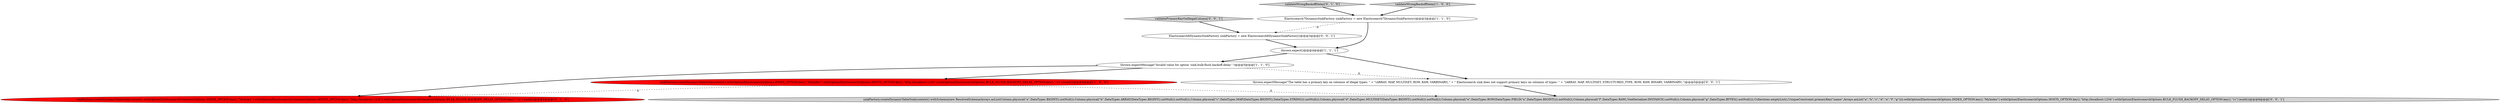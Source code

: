 digraph {
3 [style = filled, label = "sinkFactory.createDynamicTableSink(context().withOption(ElasticsearchOptions.INDEX_OPTION.key(),\"MyIndex\").withOption(ElasticsearchOptions.HOSTS_OPTION.key(),\"http://localhost:1234\").withOption(ElasticsearchOptions.BULK_FLUSH_BACKOFF_DELAY_OPTION.key(),\"-1s\").build())@@@6@@@['1', '0', '0']", fillcolor = red, shape = ellipse image = "AAA1AAABBB1BBB"];
0 [style = filled, label = "Elasticsearch7DynamicSinkFactory sinkFactory = new Elasticsearch7DynamicSinkFactory()@@@3@@@['1', '1', '0']", fillcolor = white, shape = ellipse image = "AAA0AAABBB1BBB"];
4 [style = filled, label = "thrown.expectMessage(\"Invalid value for option 'sink.bulk-flush.backoff.delay'.\")@@@5@@@['1', '1', '0']", fillcolor = white, shape = ellipse image = "AAA0AAABBB1BBB"];
5 [style = filled, label = "sinkFactory.createDynamicTableSink(context().withOption(ElasticsearchConnectorOptions.INDEX_OPTION.key(),\"MyIndex\").withOption(ElasticsearchConnectorOptions.HOSTS_OPTION.key(),\"http://localhost:1234\").withOption(ElasticsearchConnectorOptions.BULK_FLUSH_BACKOFF_DELAY_OPTION.key(),\"-1s\").build())@@@6@@@['0', '1', '0']", fillcolor = red, shape = ellipse image = "AAA1AAABBB2BBB"];
6 [style = filled, label = "validateWrongBackoffDelay['0', '1', '0']", fillcolor = lightgray, shape = diamond image = "AAA0AAABBB2BBB"];
10 [style = filled, label = "sinkFactory.createDynamicTableSink(context().withSchema(new ResolvedSchema(Arrays.asList(Column.physical(\"a\",DataTypes.BIGINT().notNull()),Column.physical(\"b\",DataTypes.ARRAY(DataTypes.BIGINT().notNull()).notNull()),Column.physical(\"c\",DataTypes.MAP(DataTypes.BIGINT(),DataTypes.STRING()).notNull()),Column.physical(\"d\",DataTypes.MULTISET(DataTypes.BIGINT().notNull()).notNull()),Column.physical(\"e\",DataTypes.ROW(DataTypes.FIELD(\"a\",DataTypes.BIGINT())).notNull()),Column.physical(\"f\",DataTypes.RAW(,VoidSerializer.INSTANCE).notNull()),Column.physical(\"g\",DataTypes.BYTES().notNull())),Collections.emptyList(),UniqueConstraint.primaryKey(\"name\",Arrays.asList(\"a\",\"b\",\"c\",\"d\",\"e\",\"f\",\"g\")))).withOption(ElasticsearchOptions.INDEX_OPTION.key(),\"MyIndex\").withOption(ElasticsearchOptions.HOSTS_OPTION.key(),\"http://localhost:1234\").withOption(ElasticsearchOptions.BULK_FLUSH_BACKOFF_DELAY_OPTION.key(),\"1s\").build())@@@6@@@['0', '0', '1']", fillcolor = lightgray, shape = ellipse image = "AAA0AAABBB3BBB"];
1 [style = filled, label = "validateWrongBackoffDelay['1', '0', '0']", fillcolor = lightgray, shape = diamond image = "AAA0AAABBB1BBB"];
9 [style = filled, label = "thrown.expectMessage(\"The table has a primary key on columns of illegal types: \" + \"(ARRAY, MAP, MULTISET, ROW, RAW, VARBINARY(.\" + \" Elasticsearch sink does not support primary keys on columns of types: \" + \"(ARRAY, MAP, MULTISET, STRUCTURED_TYPE, ROW, RAW, BINARY, VARBINARY(.\")@@@5@@@['0', '0', '1']", fillcolor = white, shape = ellipse image = "AAA0AAABBB3BBB"];
7 [style = filled, label = "validatePrimaryKeyOnIllegalColumn['0', '0', '1']", fillcolor = lightgray, shape = diamond image = "AAA0AAABBB3BBB"];
8 [style = filled, label = "Elasticsearch6DynamicSinkFactory sinkFactory = new Elasticsearch6DynamicSinkFactory()@@@3@@@['0', '0', '1']", fillcolor = white, shape = ellipse image = "AAA0AAABBB3BBB"];
2 [style = filled, label = "thrown.expect()@@@4@@@['1', '1', '1']", fillcolor = white, shape = ellipse image = "AAA0AAABBB1BBB"];
3->5 [style = dashed, label="0"];
0->8 [style = dashed, label="0"];
4->3 [style = bold, label=""];
4->9 [style = dashed, label="0"];
3->10 [style = dashed, label="0"];
6->0 [style = bold, label=""];
1->0 [style = bold, label=""];
2->9 [style = bold, label=""];
9->10 [style = bold, label=""];
8->2 [style = bold, label=""];
7->8 [style = bold, label=""];
2->4 [style = bold, label=""];
4->5 [style = bold, label=""];
0->2 [style = bold, label=""];
}
